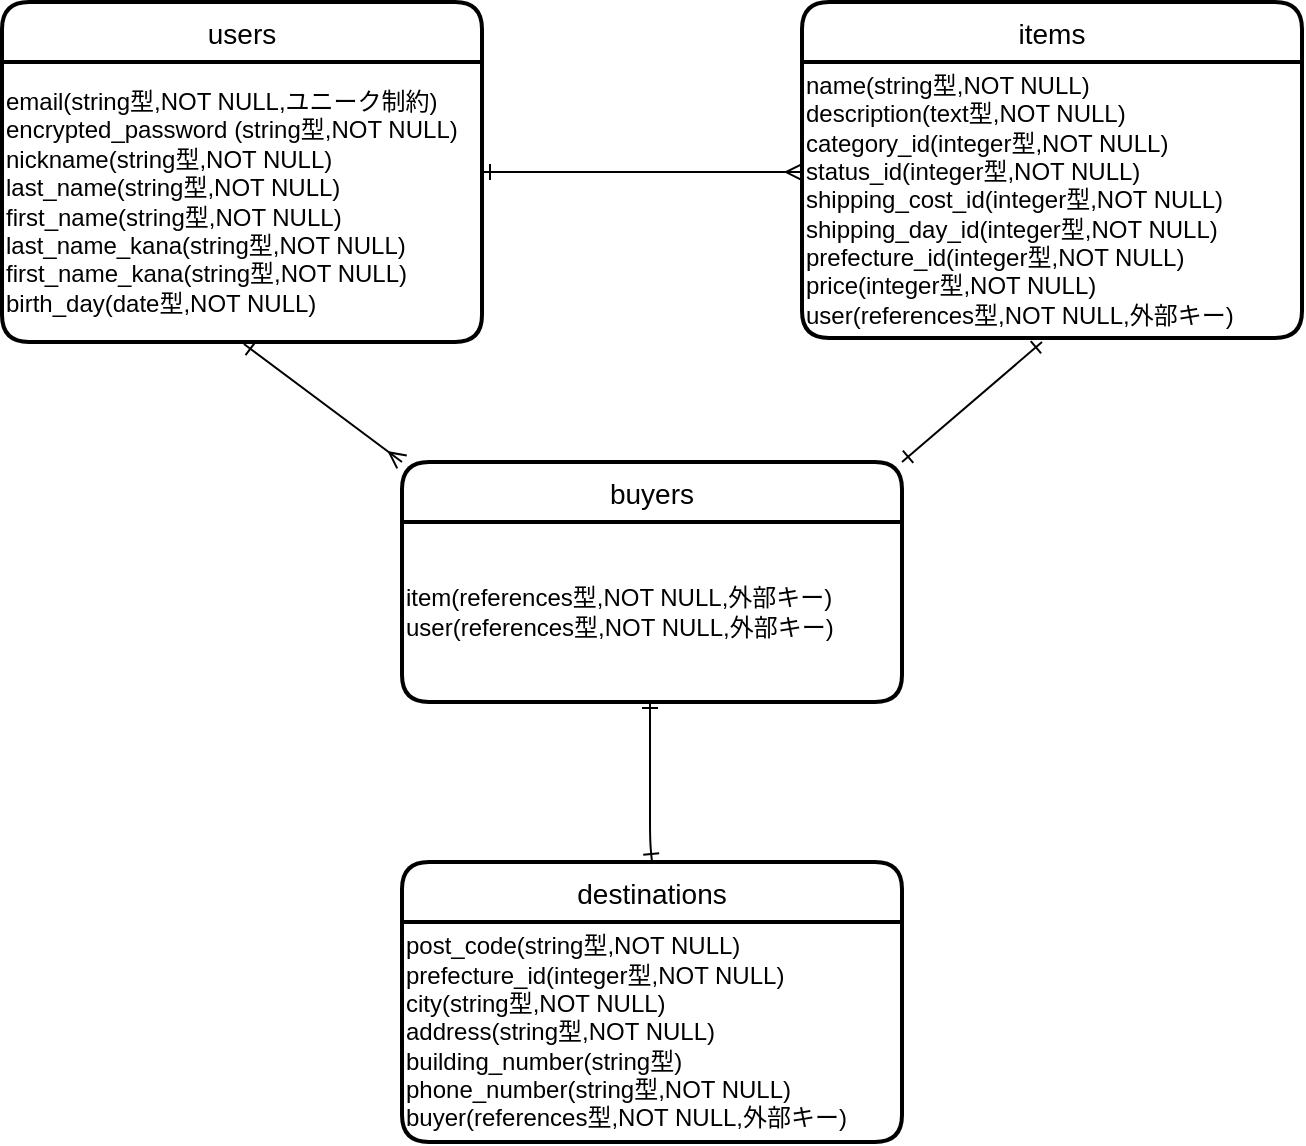 <mxfile>
    <diagram id="HI1XGUB4WKSG1R8Jx9T4" name="ページ1">
        <mxGraphModel dx="728" dy="680" grid="1" gridSize="10" guides="1" tooltips="1" connect="1" arrows="1" fold="1" page="1" pageScale="1" pageWidth="827" pageHeight="1169" math="0" shadow="0">
            <root>
                <mxCell id="0"/>
                <mxCell id="1" parent="0"/>
                <mxCell id="30" style="edgeStyle=none;shape=connector;rounded=1;html=1;entryX=0;entryY=0;entryDx=0;entryDy=0;labelBackgroundColor=default;fontFamily=Helvetica;fontSize=11;fontColor=default;startArrow=ERone;startFill=0;endArrow=ERmany;endFill=0;strokeColor=default;exitX=0.504;exitY=1.007;exitDx=0;exitDy=0;exitPerimeter=0;" edge="1" parent="1" source="20" target="6">
                    <mxGeometry relative="1" as="geometry"/>
                </mxCell>
                <mxCell id="32" style="edgeStyle=none;shape=connector;rounded=1;html=1;labelBackgroundColor=default;fontFamily=Helvetica;fontSize=11;fontColor=default;startArrow=ERone;startFill=0;endArrow=ERmany;endFill=0;strokeColor=default;entryX=0;entryY=0.399;entryDx=0;entryDy=0;entryPerimeter=0;" edge="1" parent="1" source="2" target="24">
                    <mxGeometry relative="1" as="geometry">
                        <mxPoint x="430" y="175" as="targetPoint"/>
                    </mxGeometry>
                </mxCell>
                <mxCell id="2" value="users" style="swimlane;childLayout=stackLayout;horizontal=1;startSize=30;horizontalStack=0;rounded=1;fontSize=14;fontStyle=0;strokeWidth=2;resizeParent=0;resizeLast=1;shadow=0;dashed=0;align=center;" vertex="1" parent="1">
                    <mxGeometry x="40" y="90" width="240" height="170" as="geometry"/>
                </mxCell>
                <mxCell id="20" value="email(string型,NOT NULL,ユニーク制約)&lt;br&gt;encrypted_password&amp;nbsp;(string型,NOT NULL)&lt;br&gt;nickname(string型,NOT NULL)&lt;br&gt;last_name(string型,NOT NULL)&lt;br&gt;first_name(string型,NOT NULL)&lt;br&gt;last_name_kana(string型,NOT NULL)&lt;br&gt;first_name_kana(string型,NOT NULL)&lt;br&gt;birth_day(date型,NOT NULL)" style="text;html=1;align=left;verticalAlign=middle;resizable=0;points=[];autosize=1;strokeColor=none;fillColor=none;" vertex="1" parent="2">
                    <mxGeometry y="30" width="240" height="140" as="geometry"/>
                </mxCell>
                <mxCell id="4" value="items" style="swimlane;childLayout=stackLayout;horizontal=1;startSize=30;horizontalStack=0;rounded=1;fontSize=14;fontStyle=0;strokeWidth=2;resizeParent=0;resizeLast=1;shadow=0;dashed=0;align=center;" vertex="1" parent="1">
                    <mxGeometry x="440" y="90" width="250" height="168" as="geometry"/>
                </mxCell>
                <mxCell id="24" value="name(string型,NOT NULL)&lt;br&gt;description(text型,NOT NULL)&lt;br&gt;category_id(integer型,NOT NULL)&lt;br&gt;status_id(integer型,NOT NULL)&lt;br&gt;shipping_cost_id(integer型,NOT NULL)&lt;br&gt;shipping_day_id(integer型,NOT NULL)&lt;br&gt;prefecture_id(integer型,NOT NULL)&lt;br&gt;price(integer型,NOT NULL)&lt;br&gt;user(references型,NOT NULL,外部キー)" style="text;html=1;align=left;verticalAlign=middle;resizable=0;points=[];autosize=1;strokeColor=none;fillColor=none;" vertex="1" parent="4">
                    <mxGeometry y="30" width="250" height="138" as="geometry"/>
                </mxCell>
                <mxCell id="28" style="edgeStyle=none;shape=connector;rounded=1;html=1;exitX=1;exitY=0;exitDx=0;exitDy=0;labelBackgroundColor=default;fontFamily=Helvetica;fontSize=11;fontColor=default;startArrow=ERone;startFill=0;endArrow=ERone;endFill=0;strokeColor=default;" edge="1" parent="1" source="6">
                    <mxGeometry relative="1" as="geometry">
                        <mxPoint x="560" y="260" as="targetPoint"/>
                    </mxGeometry>
                </mxCell>
                <mxCell id="6" value="buyers" style="swimlane;childLayout=stackLayout;horizontal=1;startSize=30;horizontalStack=0;rounded=1;fontSize=14;fontStyle=0;strokeWidth=2;resizeParent=0;resizeLast=1;shadow=0;dashed=0;align=center;" vertex="1" parent="1">
                    <mxGeometry x="240" y="320" width="250" height="120" as="geometry"/>
                </mxCell>
                <mxCell id="25" value="item(references型,NOT NULL,外部キー)&lt;br&gt;user(references型,NOT NULL,外部キー)" style="text;html=1;align=left;verticalAlign=middle;resizable=0;points=[];autosize=1;strokeColor=none;fillColor=none;" vertex="1" parent="6">
                    <mxGeometry y="30" width="250" height="90" as="geometry"/>
                </mxCell>
                <mxCell id="27" style="shape=connector;rounded=1;html=1;exitX=0.5;exitY=0;exitDx=0;exitDy=0;entryX=0.496;entryY=0.989;entryDx=0;entryDy=0;entryPerimeter=0;labelBackgroundColor=default;fontFamily=Helvetica;fontSize=11;fontColor=default;endArrow=ERone;endFill=0;strokeColor=default;startArrow=ERone;startFill=0;" edge="1" parent="1" source="8" target="25">
                    <mxGeometry relative="1" as="geometry">
                        <Array as="points">
                            <mxPoint x="364" y="510"/>
                        </Array>
                    </mxGeometry>
                </mxCell>
                <mxCell id="8" value="destinations" style="swimlane;childLayout=stackLayout;horizontal=1;startSize=30;horizontalStack=0;rounded=1;fontSize=14;fontStyle=0;strokeWidth=2;resizeParent=0;resizeLast=1;shadow=0;dashed=0;align=center;" vertex="1" parent="1">
                    <mxGeometry x="240" y="520" width="250" height="140" as="geometry"/>
                </mxCell>
                <mxCell id="26" value="post_code(string型,NOT NULL)&lt;br&gt;prefecture_id(integer型,NOT NULL)&lt;br&gt;city(string型,NOT NULL)&lt;br&gt;address(string型,NOT NULL)&lt;br&gt;building_number(string型)&lt;br&gt;phone_number(string型,NOT NULL)&lt;br&gt;buyer(references型,NOT NULL,外部キー)" style="text;html=1;align=left;verticalAlign=middle;resizable=0;points=[];autosize=1;strokeColor=none;fillColor=none;" vertex="1" parent="8">
                    <mxGeometry y="30" width="250" height="110" as="geometry"/>
                </mxCell>
            </root>
        </mxGraphModel>
    </diagram>
</mxfile>